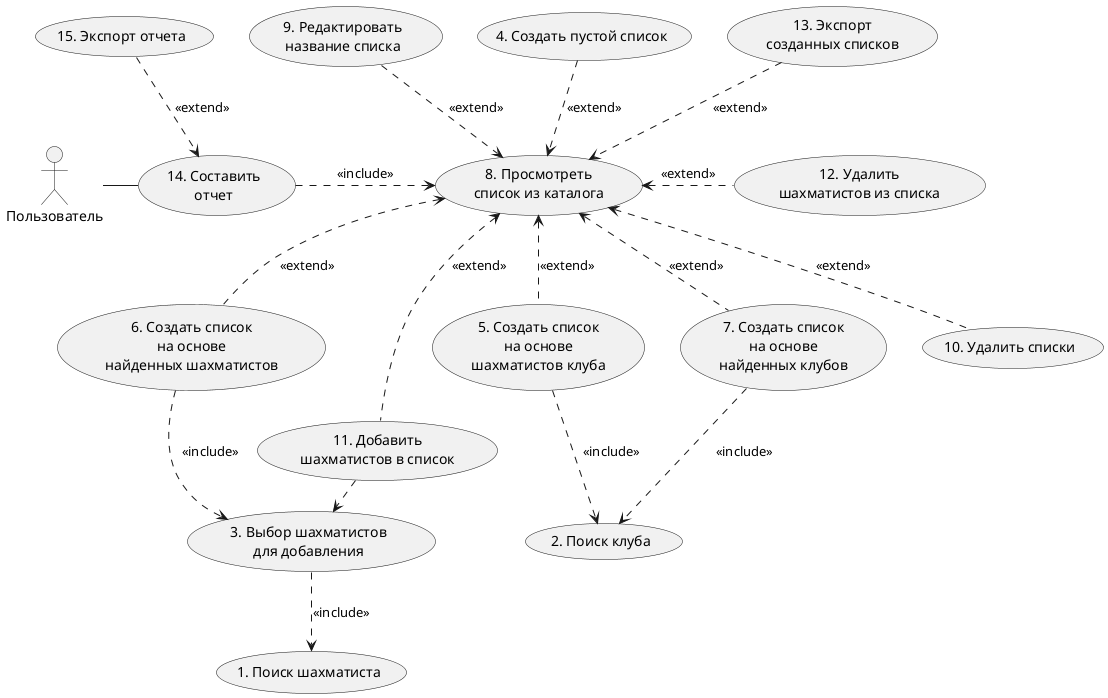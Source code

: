 ﻿@startuml

actor Пользователь as user

usecase (1. Поиск шахматиста) as searchPlayer  
usecase (2. Поиск клуба) as searchClub
usecase (3. Выбор шахматистов\nдля добавления) as choosePlayers 
usecase (4. Создать пустой список) as createEmpty
usecase (5. Создать список\nна основе\nшахматистов клуба) as createByClub 
usecase (6. Создать список\nна основе\nнайденных шахматистов) as createByPlayers 
usecase (7. Создать список\nна основе\nнайденных клубов) as createByClubs 
usecase (8. Просмотреть\nсписок из каталога) as readList 
usecase (9. Редактировать\nназвание списка) as editList
usecase (10. Удалить списки) as deleteList
usecase (11. Добавить\nшахматистов в список) as addPlayer 
usecase (12. Удалить\nшахматистов из списка) as deletePlayer
usecase (13. Экспорт\nсозданных списков) as exportList
usecase (14. Составить\nотчет) as createDashboard 
usecase (15. Экспорт отчета) as exportDashboard

user - createDashboard
    createDashboard <.u. exportDashboard : <<extend>>
    createDashboard .r.> readList : <<include>>
        readList <.u. createEmpty : <<extend>>
        readList <.. createByClub : <<extend>>
            createByClub ..> searchClub : <<include>>
        readList <.. createByClubs : <<extend>>
            createByClubs ..> searchClub : <<include>>
        readList <.. createByPlayers : <<extend>>
            createByPlayers ..> choosePlayers : <<include>>
                choosePlayers ..> searchPlayer : <<include>>
        readList <.u. editList : <<extend>>
        readList <.. deleteList : <<extend>>
        readList <.u. exportList : <<extend>>
        readList <. deletePlayer : <<extend>>
        readList <.. addPlayer : <<extend>>
            addPlayer .r.> choosePlayers : <<include>>

@enduml